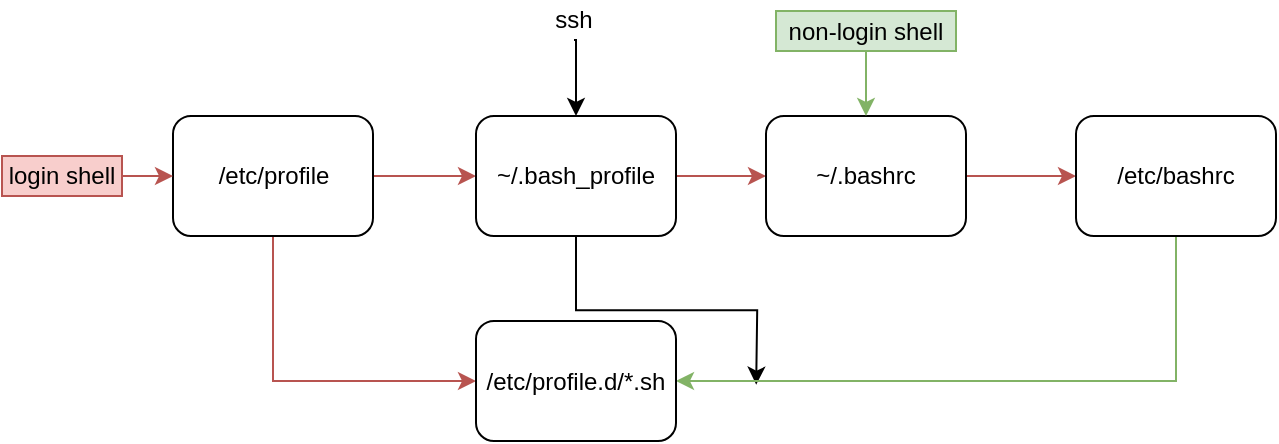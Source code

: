 <mxfile version="14.0.0" type="github">
  <diagram id="Ni9-9dgAKzMVtkzrAHX6" name="Page-1">
    <mxGraphModel dx="1052" dy="554" grid="0" gridSize="10" guides="1" tooltips="1" connect="1" arrows="1" fold="1" page="1" pageScale="1" pageWidth="827" pageHeight="1169" math="0" shadow="0">
      <root>
        <mxCell id="0" />
        <mxCell id="1" parent="0" />
        <mxCell id="AAlhgor0wm0S2HbYO9D9-2" style="edgeStyle=orthogonalEdgeStyle;rounded=0;orthogonalLoop=1;jettySize=auto;html=1;exitX=0.5;exitY=1;exitDx=0;exitDy=0;entryX=0;entryY=0.5;entryDx=0;entryDy=0;fillColor=#f8cecc;strokeColor=#b85450;" parent="1" source="AAlhgor0wm0S2HbYO9D9-1" target="AAlhgor0wm0S2HbYO9D9-3" edge="1">
          <mxGeometry relative="1" as="geometry">
            <mxPoint x="254" y="290" as="targetPoint" />
            <Array as="points">
              <mxPoint x="173" y="303" />
            </Array>
          </mxGeometry>
        </mxCell>
        <mxCell id="AAlhgor0wm0S2HbYO9D9-5" value="" style="edgeStyle=orthogonalEdgeStyle;rounded=0;orthogonalLoop=1;jettySize=auto;html=1;fillColor=#f8cecc;strokeColor=#b85450;" parent="1" source="AAlhgor0wm0S2HbYO9D9-1" target="AAlhgor0wm0S2HbYO9D9-4" edge="1">
          <mxGeometry relative="1" as="geometry" />
        </mxCell>
        <mxCell id="AAlhgor0wm0S2HbYO9D9-1" value="/etc/profile" style="rounded=1;whiteSpace=wrap;html=1;" parent="1" vertex="1">
          <mxGeometry x="122.5" y="170" width="100" height="60" as="geometry" />
        </mxCell>
        <mxCell id="AAlhgor0wm0S2HbYO9D9-7" value="" style="edgeStyle=orthogonalEdgeStyle;rounded=0;orthogonalLoop=1;jettySize=auto;html=1;fillColor=#f8cecc;strokeColor=#b85450;" parent="1" source="AAlhgor0wm0S2HbYO9D9-4" target="AAlhgor0wm0S2HbYO9D9-6" edge="1">
          <mxGeometry relative="1" as="geometry" />
        </mxCell>
        <mxCell id="LvXp_P2czJn_f58d01UV-3" style="edgeStyle=orthogonalEdgeStyle;rounded=0;orthogonalLoop=1;jettySize=auto;html=1;exitX=0.5;exitY=1;exitDx=0;exitDy=0;" edge="1" parent="1" source="AAlhgor0wm0S2HbYO9D9-4">
          <mxGeometry relative="1" as="geometry">
            <mxPoint x="414.092" y="304.332" as="targetPoint" />
          </mxGeometry>
        </mxCell>
        <mxCell id="AAlhgor0wm0S2HbYO9D9-4" value="~/.bash_profile" style="rounded=1;whiteSpace=wrap;html=1;" parent="1" vertex="1">
          <mxGeometry x="274" y="170" width="100" height="60" as="geometry" />
        </mxCell>
        <mxCell id="AAlhgor0wm0S2HbYO9D9-9" value="" style="edgeStyle=orthogonalEdgeStyle;rounded=0;orthogonalLoop=1;jettySize=auto;html=1;fillColor=#f8cecc;strokeColor=#b85450;" parent="1" source="AAlhgor0wm0S2HbYO9D9-6" target="AAlhgor0wm0S2HbYO9D9-8" edge="1">
          <mxGeometry relative="1" as="geometry" />
        </mxCell>
        <mxCell id="AAlhgor0wm0S2HbYO9D9-6" value="~/.bashrc" style="rounded=1;whiteSpace=wrap;html=1;" parent="1" vertex="1">
          <mxGeometry x="419" y="170" width="100" height="60" as="geometry" />
        </mxCell>
        <mxCell id="AAlhgor0wm0S2HbYO9D9-11" style="edgeStyle=orthogonalEdgeStyle;rounded=0;orthogonalLoop=1;jettySize=auto;html=1;exitX=0.5;exitY=1;exitDx=0;exitDy=0;entryX=1;entryY=0.5;entryDx=0;entryDy=0;fillColor=#d5e8d4;strokeColor=#82b366;" parent="1" source="AAlhgor0wm0S2HbYO9D9-8" target="AAlhgor0wm0S2HbYO9D9-3" edge="1">
          <mxGeometry relative="1" as="geometry" />
        </mxCell>
        <mxCell id="AAlhgor0wm0S2HbYO9D9-8" value="/etc/bashrc" style="rounded=1;whiteSpace=wrap;html=1;" parent="1" vertex="1">
          <mxGeometry x="574" y="170" width="100" height="60" as="geometry" />
        </mxCell>
        <mxCell id="AAlhgor0wm0S2HbYO9D9-3" value="/etc/profile.d/*.sh" style="rounded=1;whiteSpace=wrap;html=1;" parent="1" vertex="1">
          <mxGeometry x="274" y="272.5" width="100" height="60" as="geometry" />
        </mxCell>
        <mxCell id="AAlhgor0wm0S2HbYO9D9-10" value="" style="endArrow=classic;html=1;entryX=0.5;entryY=0;entryDx=0;entryDy=0;fillColor=#d5e8d4;strokeColor=#82b366;" parent="1" target="AAlhgor0wm0S2HbYO9D9-6" edge="1">
          <mxGeometry width="50" height="50" relative="1" as="geometry">
            <mxPoint x="469" y="120" as="sourcePoint" />
            <mxPoint x="544" y="60" as="targetPoint" />
          </mxGeometry>
        </mxCell>
        <mxCell id="AAlhgor0wm0S2HbYO9D9-12" value="" style="endArrow=classic;html=1;entryX=0;entryY=0.5;entryDx=0;entryDy=0;fillColor=#f8cecc;strokeColor=#b85450;" parent="1" source="AAlhgor0wm0S2HbYO9D9-13" target="AAlhgor0wm0S2HbYO9D9-1" edge="1">
          <mxGeometry width="50" height="50" relative="1" as="geometry">
            <mxPoint x="54" y="200" as="sourcePoint" />
            <mxPoint x="94" y="180" as="targetPoint" />
          </mxGeometry>
        </mxCell>
        <mxCell id="AAlhgor0wm0S2HbYO9D9-14" value="non-login shell" style="text;html=1;strokeColor=#82b366;fillColor=#d5e8d4;align=center;verticalAlign=middle;whiteSpace=wrap;rounded=0;" parent="1" vertex="1">
          <mxGeometry x="424" y="117.5" width="90" height="20" as="geometry" />
        </mxCell>
        <mxCell id="AAlhgor0wm0S2HbYO9D9-13" value="login shell" style="text;html=1;strokeColor=#b85450;fillColor=#f8cecc;align=center;verticalAlign=middle;whiteSpace=wrap;rounded=0;" parent="1" vertex="1">
          <mxGeometry x="37" y="190" width="60" height="20" as="geometry" />
        </mxCell>
        <mxCell id="LvXp_P2czJn_f58d01UV-2" style="edgeStyle=orthogonalEdgeStyle;rounded=0;orthogonalLoop=1;jettySize=auto;html=1;exitX=0.5;exitY=1;exitDx=0;exitDy=0;entryX=0.5;entryY=0;entryDx=0;entryDy=0;" edge="1" parent="1" source="LvXp_P2czJn_f58d01UV-1" target="AAlhgor0wm0S2HbYO9D9-4">
          <mxGeometry relative="1" as="geometry" />
        </mxCell>
        <mxCell id="LvXp_P2czJn_f58d01UV-1" value="ssh" style="text;html=1;strokeColor=none;fillColor=none;align=center;verticalAlign=middle;whiteSpace=wrap;rounded=0;" vertex="1" parent="1">
          <mxGeometry x="303" y="112" width="40" height="20" as="geometry" />
        </mxCell>
      </root>
    </mxGraphModel>
  </diagram>
</mxfile>
